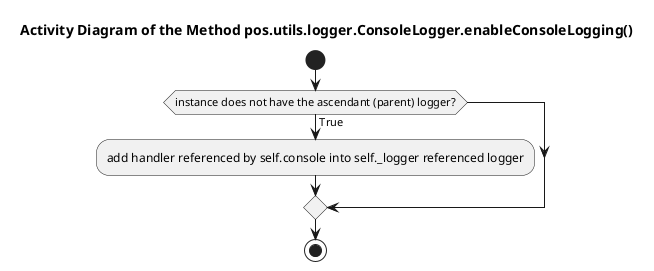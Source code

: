 @startuml

title Activity Diagram of the Method pos.utils.logger.ConsoleLogger.enableConsoleLogging()

start

if (instance does not have the ascendant (parent) logger?) then (True)
    :add handler referenced by self.console into self._logger referenced logger;
endif

stop

@enduml
